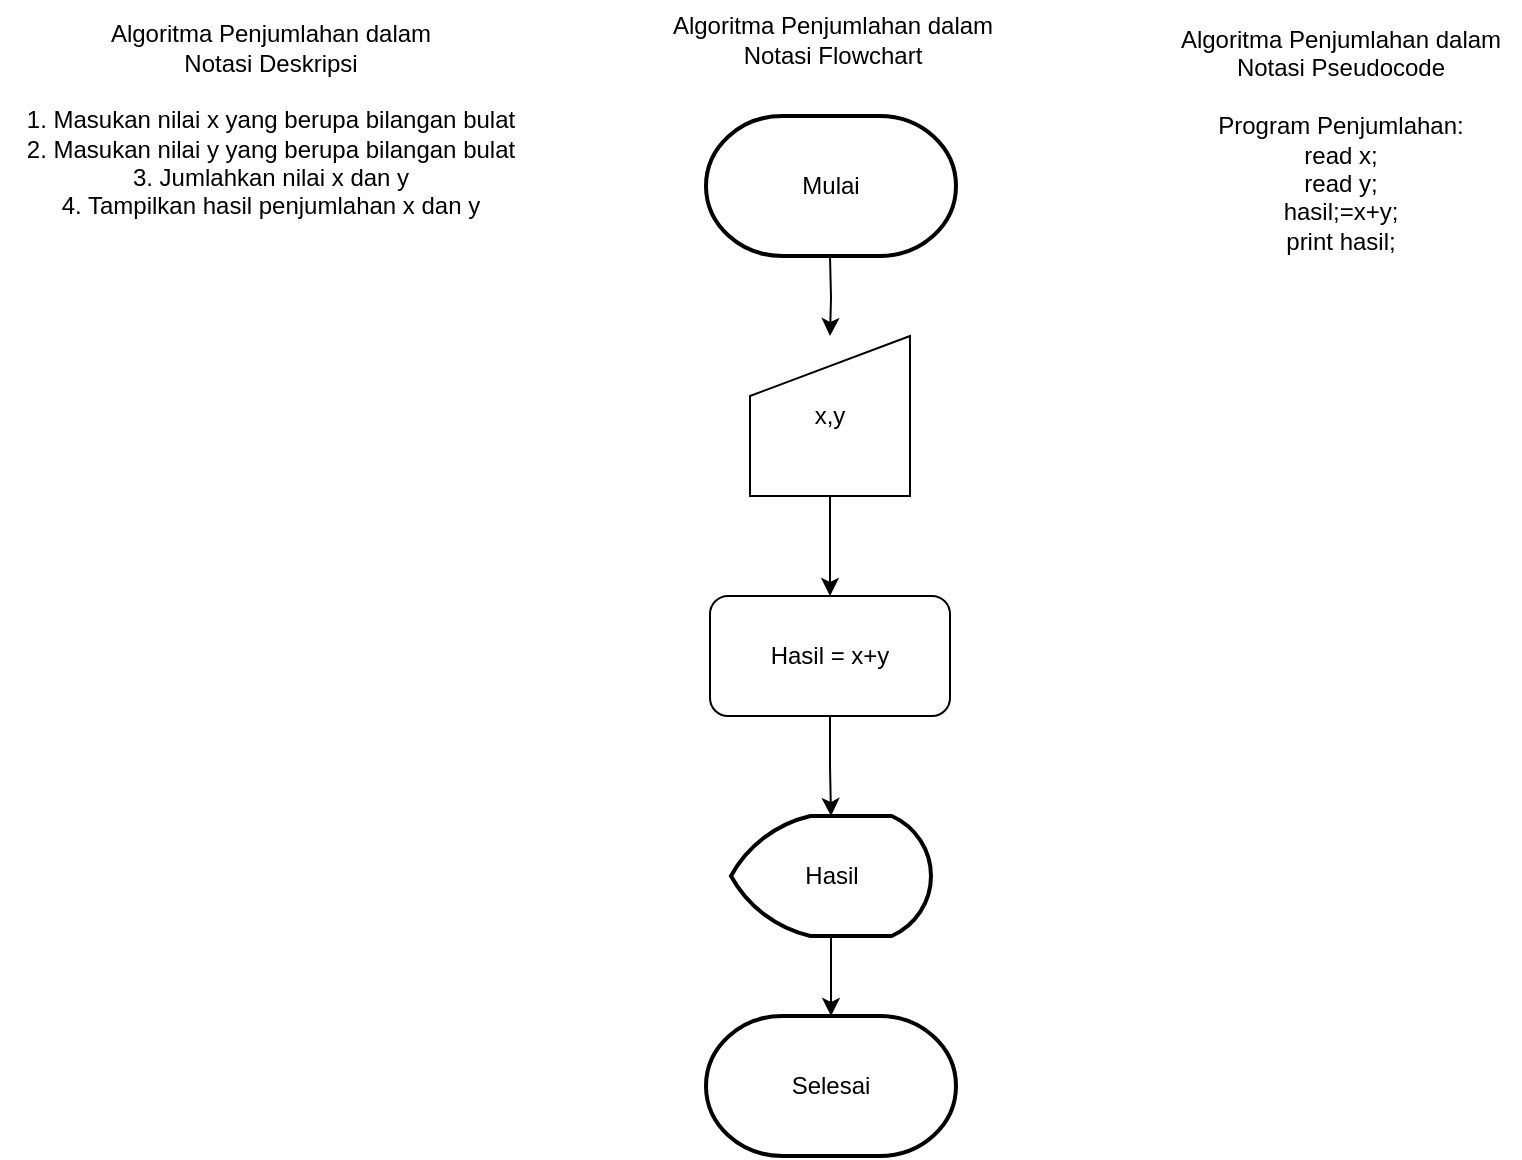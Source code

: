 <mxfile version="20.3.0" type="device"><diagram id="bQ0n3f__k29tJHMX8L_Y" name="Page-1"><mxGraphModel dx="1422" dy="832" grid="1" gridSize="10" guides="1" tooltips="1" connect="1" arrows="1" fold="1" page="1" pageScale="1" pageWidth="850" pageHeight="1100" math="0" shadow="0"><root><mxCell id="0"/><mxCell id="1" parent="0"/><mxCell id="_FR9gqVx4bxB63UWxryh-17" value="" style="edgeStyle=orthogonalEdgeStyle;rounded=0;orthogonalLoop=1;jettySize=auto;html=1;" edge="1" parent="1" source="_FR9gqVx4bxB63UWxryh-1" target="_FR9gqVx4bxB63UWxryh-16"><mxGeometry relative="1" as="geometry"/></mxCell><mxCell id="_FR9gqVx4bxB63UWxryh-1" value="Hasil = x+y" style="rounded=1;whiteSpace=wrap;html=1;" vertex="1" parent="1"><mxGeometry x="395" y="348" width="120" height="60" as="geometry"/></mxCell><mxCell id="_FR9gqVx4bxB63UWxryh-13" value="" style="edgeStyle=orthogonalEdgeStyle;rounded=0;orthogonalLoop=1;jettySize=auto;html=1;" edge="1" parent="1" target="_FR9gqVx4bxB63UWxryh-11"><mxGeometry relative="1" as="geometry"><mxPoint x="455" y="178" as="sourcePoint"/></mxGeometry></mxCell><mxCell id="_FR9gqVx4bxB63UWxryh-12" value="" style="edgeStyle=orthogonalEdgeStyle;rounded=0;orthogonalLoop=1;jettySize=auto;html=1;" edge="1" parent="1" source="_FR9gqVx4bxB63UWxryh-11" target="_FR9gqVx4bxB63UWxryh-1"><mxGeometry relative="1" as="geometry"/></mxCell><mxCell id="_FR9gqVx4bxB63UWxryh-11" value="x,y" style="shape=manualInput;whiteSpace=wrap;html=1;" vertex="1" parent="1"><mxGeometry x="415" y="218" width="80" height="80" as="geometry"/></mxCell><mxCell id="_FR9gqVx4bxB63UWxryh-14" value="Selesai" style="strokeWidth=2;html=1;shape=mxgraph.flowchart.terminator;whiteSpace=wrap;" vertex="1" parent="1"><mxGeometry x="393" y="558" width="125" height="70" as="geometry"/></mxCell><mxCell id="_FR9gqVx4bxB63UWxryh-15" value="Mulai" style="strokeWidth=2;html=1;shape=mxgraph.flowchart.terminator;whiteSpace=wrap;" vertex="1" parent="1"><mxGeometry x="393" y="108" width="125" height="70" as="geometry"/></mxCell><mxCell id="_FR9gqVx4bxB63UWxryh-18" value="" style="edgeStyle=orthogonalEdgeStyle;rounded=0;orthogonalLoop=1;jettySize=auto;html=1;" edge="1" parent="1" source="_FR9gqVx4bxB63UWxryh-16" target="_FR9gqVx4bxB63UWxryh-14"><mxGeometry relative="1" as="geometry"/></mxCell><mxCell id="_FR9gqVx4bxB63UWxryh-16" value="Hasil" style="strokeWidth=2;html=1;shape=mxgraph.flowchart.display;whiteSpace=wrap;" vertex="1" parent="1"><mxGeometry x="405.5" y="458" width="100" height="60" as="geometry"/></mxCell><mxCell id="_FR9gqVx4bxB63UWxryh-19" value="Algoritma Penjumlahan dalam&lt;br&gt;Notasi Deskripsi&lt;br&gt;&lt;br&gt;1. Masukan nilai x yang berupa bilangan bulat&lt;br&gt;2. Masukan nilai y yang berupa bilangan bulat&lt;br&gt;3. Jumlahkan nilai x dan y&lt;br&gt;4. Tampilkan hasil penjumlahan x dan y" style="text;html=1;resizable=0;autosize=1;align=center;verticalAlign=middle;points=[];fillColor=none;strokeColor=none;rounded=0;" vertex="1" parent="1"><mxGeometry x="40" y="55" width="270" height="110" as="geometry"/></mxCell><mxCell id="_FR9gqVx4bxB63UWxryh-20" value="Algoritma Penjumlahan dalam&lt;br&gt;Notasi Flowchart" style="text;html=1;resizable=0;autosize=1;align=center;verticalAlign=middle;points=[];fillColor=none;strokeColor=none;rounded=0;" vertex="1" parent="1"><mxGeometry x="365.5" y="50" width="180" height="40" as="geometry"/></mxCell><mxCell id="_FR9gqVx4bxB63UWxryh-21" value="Algoritma Penjumlahan dalam&lt;br&gt;Notasi Pseudocode&lt;br&gt;&lt;br&gt;Program Penjumlahan:&lt;br&gt;read x;&lt;br&gt;read y;&lt;br&gt;hasil;=x+y;&lt;br&gt;print hasil;&lt;br&gt;" style="text;html=1;resizable=0;autosize=1;align=center;verticalAlign=middle;points=[];fillColor=none;strokeColor=none;rounded=0;" vertex="1" parent="1"><mxGeometry x="620" y="55" width="180" height="130" as="geometry"/></mxCell></root></mxGraphModel></diagram></mxfile>